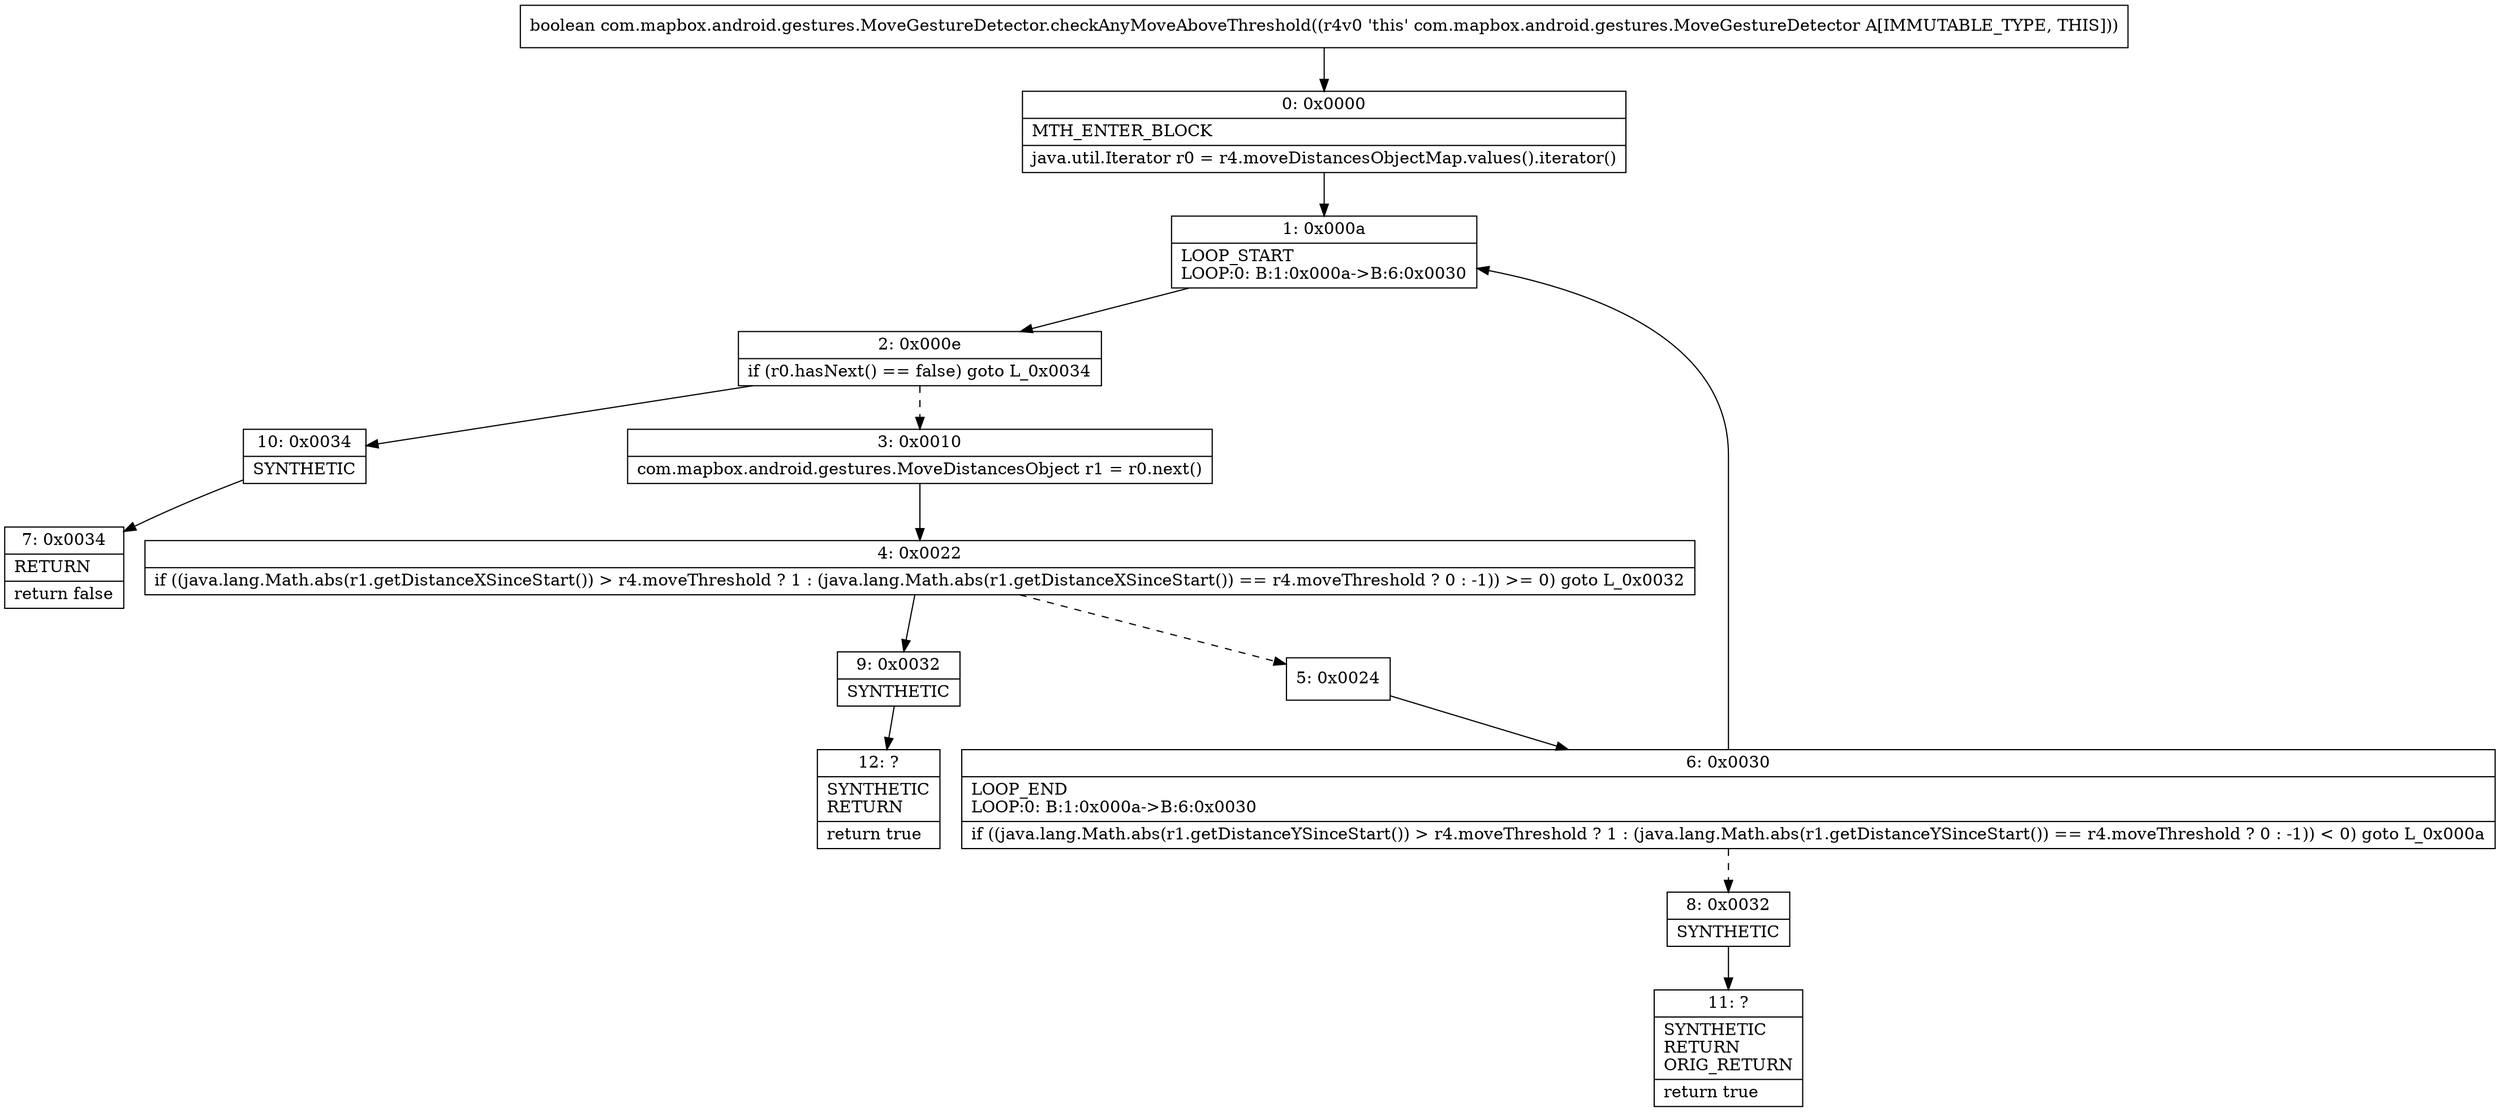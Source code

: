 digraph "CFG forcom.mapbox.android.gestures.MoveGestureDetector.checkAnyMoveAboveThreshold()Z" {
Node_0 [shape=record,label="{0\:\ 0x0000|MTH_ENTER_BLOCK\l|java.util.Iterator r0 = r4.moveDistancesObjectMap.values().iterator()\l}"];
Node_1 [shape=record,label="{1\:\ 0x000a|LOOP_START\lLOOP:0: B:1:0x000a\-\>B:6:0x0030\l}"];
Node_2 [shape=record,label="{2\:\ 0x000e|if (r0.hasNext() == false) goto L_0x0034\l}"];
Node_3 [shape=record,label="{3\:\ 0x0010|com.mapbox.android.gestures.MoveDistancesObject r1 = r0.next()\l}"];
Node_4 [shape=record,label="{4\:\ 0x0022|if ((java.lang.Math.abs(r1.getDistanceXSinceStart()) \> r4.moveThreshold ? 1 : (java.lang.Math.abs(r1.getDistanceXSinceStart()) == r4.moveThreshold ? 0 : \-1)) \>= 0) goto L_0x0032\l}"];
Node_5 [shape=record,label="{5\:\ 0x0024}"];
Node_6 [shape=record,label="{6\:\ 0x0030|LOOP_END\lLOOP:0: B:1:0x000a\-\>B:6:0x0030\l|if ((java.lang.Math.abs(r1.getDistanceYSinceStart()) \> r4.moveThreshold ? 1 : (java.lang.Math.abs(r1.getDistanceYSinceStart()) == r4.moveThreshold ? 0 : \-1)) \< 0) goto L_0x000a\l}"];
Node_7 [shape=record,label="{7\:\ 0x0034|RETURN\l|return false\l}"];
Node_8 [shape=record,label="{8\:\ 0x0032|SYNTHETIC\l}"];
Node_9 [shape=record,label="{9\:\ 0x0032|SYNTHETIC\l}"];
Node_10 [shape=record,label="{10\:\ 0x0034|SYNTHETIC\l}"];
Node_11 [shape=record,label="{11\:\ ?|SYNTHETIC\lRETURN\lORIG_RETURN\l|return true\l}"];
Node_12 [shape=record,label="{12\:\ ?|SYNTHETIC\lRETURN\l|return true\l}"];
MethodNode[shape=record,label="{boolean com.mapbox.android.gestures.MoveGestureDetector.checkAnyMoveAboveThreshold((r4v0 'this' com.mapbox.android.gestures.MoveGestureDetector A[IMMUTABLE_TYPE, THIS])) }"];
MethodNode -> Node_0;
Node_0 -> Node_1;
Node_1 -> Node_2;
Node_2 -> Node_3[style=dashed];
Node_2 -> Node_10;
Node_3 -> Node_4;
Node_4 -> Node_5[style=dashed];
Node_4 -> Node_9;
Node_5 -> Node_6;
Node_6 -> Node_1;
Node_6 -> Node_8[style=dashed];
Node_8 -> Node_11;
Node_9 -> Node_12;
Node_10 -> Node_7;
}

